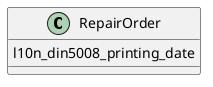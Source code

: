 @startuml classes_l10n_din5008_repair
set namespaceSeparator none
class "RepairOrder" as odoo_src.odoo.addons.l10n_din5008_repair.models.repair.RepairOrder {
  l10n_din5008_printing_date
}
@enduml
